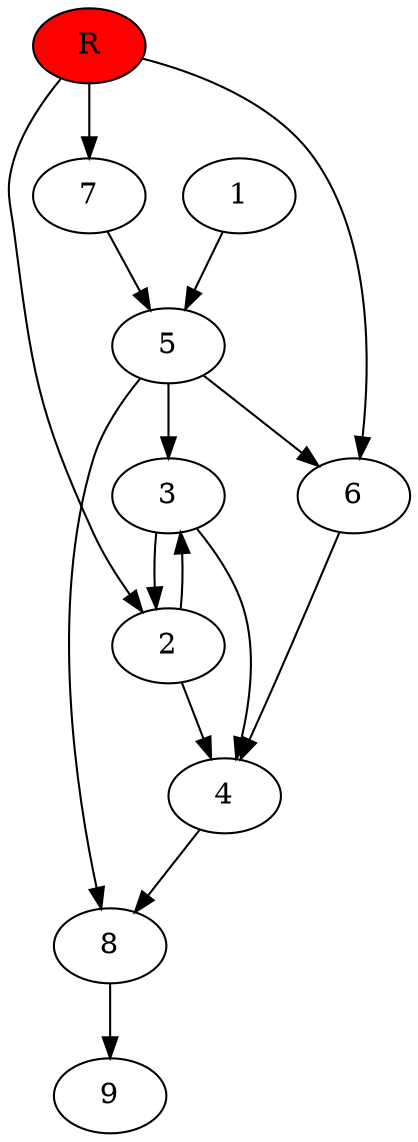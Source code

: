 digraph prb45844 {
	1
	2
	3
	4
	5
	6
	7
	8
	R [fillcolor="#ff0000" style=filled]
	1 -> 5
	2 -> 3
	2 -> 4
	3 -> 2
	3 -> 4
	4 -> 8
	5 -> 3
	5 -> 6
	5 -> 8
	6 -> 4
	7 -> 5
	8 -> 9
	R -> 2
	R -> 6
	R -> 7
}
